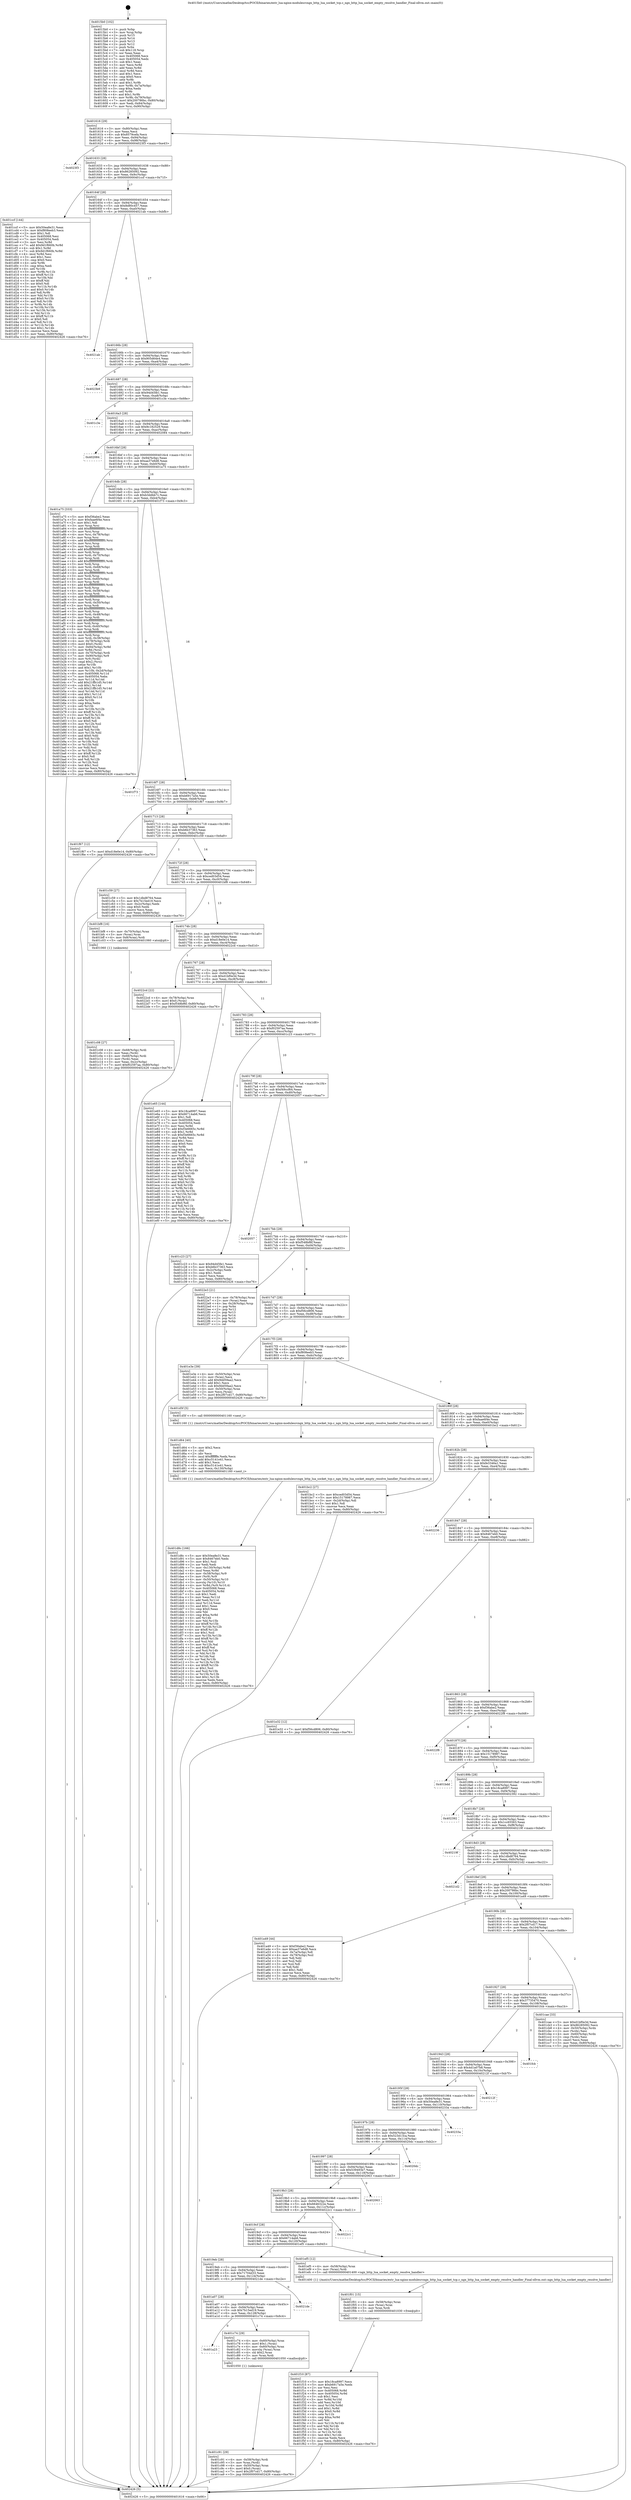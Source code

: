digraph "0x4015b0" {
  label = "0x4015b0 (/mnt/c/Users/mathe/Desktop/tcc/POCII/binaries/extr_lua-nginx-modulesrcngx_http_lua_socket_tcp.c_ngx_http_lua_socket_empty_resolve_handler_Final-ollvm.out::main(0))"
  labelloc = "t"
  node[shape=record]

  Entry [label="",width=0.3,height=0.3,shape=circle,fillcolor=black,style=filled]
  "0x401616" [label="{
     0x401616 [29]\l
     | [instrs]\l
     &nbsp;&nbsp;0x401616 \<+3\>: mov -0x80(%rbp),%eax\l
     &nbsp;&nbsp;0x401619 \<+2\>: mov %eax,%ecx\l
     &nbsp;&nbsp;0x40161b \<+6\>: sub $0x8579cefa,%ecx\l
     &nbsp;&nbsp;0x401621 \<+6\>: mov %eax,-0x94(%rbp)\l
     &nbsp;&nbsp;0x401627 \<+6\>: mov %ecx,-0x98(%rbp)\l
     &nbsp;&nbsp;0x40162d \<+6\>: je 00000000004023f3 \<main+0xe43\>\l
  }"]
  "0x4023f3" [label="{
     0x4023f3\l
  }", style=dashed]
  "0x401633" [label="{
     0x401633 [28]\l
     | [instrs]\l
     &nbsp;&nbsp;0x401633 \<+5\>: jmp 0000000000401638 \<main+0x88\>\l
     &nbsp;&nbsp;0x401638 \<+6\>: mov -0x94(%rbp),%eax\l
     &nbsp;&nbsp;0x40163e \<+5\>: sub $0x86285092,%eax\l
     &nbsp;&nbsp;0x401643 \<+6\>: mov %eax,-0x9c(%rbp)\l
     &nbsp;&nbsp;0x401649 \<+6\>: je 0000000000401ccf \<main+0x71f\>\l
  }"]
  Exit [label="",width=0.3,height=0.3,shape=circle,fillcolor=black,style=filled,peripheries=2]
  "0x401ccf" [label="{
     0x401ccf [144]\l
     | [instrs]\l
     &nbsp;&nbsp;0x401ccf \<+5\>: mov $0x50ea8e31,%eax\l
     &nbsp;&nbsp;0x401cd4 \<+5\>: mov $0xf808eeb3,%ecx\l
     &nbsp;&nbsp;0x401cd9 \<+2\>: mov $0x1,%dl\l
     &nbsp;&nbsp;0x401cdb \<+7\>: mov 0x405068,%esi\l
     &nbsp;&nbsp;0x401ce2 \<+7\>: mov 0x405054,%edi\l
     &nbsp;&nbsp;0x401ce9 \<+3\>: mov %esi,%r8d\l
     &nbsp;&nbsp;0x401cec \<+7\>: add $0x9d1f660b,%r8d\l
     &nbsp;&nbsp;0x401cf3 \<+4\>: sub $0x1,%r8d\l
     &nbsp;&nbsp;0x401cf7 \<+7\>: sub $0x9d1f660b,%r8d\l
     &nbsp;&nbsp;0x401cfe \<+4\>: imul %r8d,%esi\l
     &nbsp;&nbsp;0x401d02 \<+3\>: and $0x1,%esi\l
     &nbsp;&nbsp;0x401d05 \<+3\>: cmp $0x0,%esi\l
     &nbsp;&nbsp;0x401d08 \<+4\>: sete %r9b\l
     &nbsp;&nbsp;0x401d0c \<+3\>: cmp $0xa,%edi\l
     &nbsp;&nbsp;0x401d0f \<+4\>: setl %r10b\l
     &nbsp;&nbsp;0x401d13 \<+3\>: mov %r9b,%r11b\l
     &nbsp;&nbsp;0x401d16 \<+4\>: xor $0xff,%r11b\l
     &nbsp;&nbsp;0x401d1a \<+3\>: mov %r10b,%bl\l
     &nbsp;&nbsp;0x401d1d \<+3\>: xor $0xff,%bl\l
     &nbsp;&nbsp;0x401d20 \<+3\>: xor $0x0,%dl\l
     &nbsp;&nbsp;0x401d23 \<+3\>: mov %r11b,%r14b\l
     &nbsp;&nbsp;0x401d26 \<+4\>: and $0x0,%r14b\l
     &nbsp;&nbsp;0x401d2a \<+3\>: and %dl,%r9b\l
     &nbsp;&nbsp;0x401d2d \<+3\>: mov %bl,%r15b\l
     &nbsp;&nbsp;0x401d30 \<+4\>: and $0x0,%r15b\l
     &nbsp;&nbsp;0x401d34 \<+3\>: and %dl,%r10b\l
     &nbsp;&nbsp;0x401d37 \<+3\>: or %r9b,%r14b\l
     &nbsp;&nbsp;0x401d3a \<+3\>: or %r10b,%r15b\l
     &nbsp;&nbsp;0x401d3d \<+3\>: xor %r15b,%r14b\l
     &nbsp;&nbsp;0x401d40 \<+3\>: or %bl,%r11b\l
     &nbsp;&nbsp;0x401d43 \<+4\>: xor $0xff,%r11b\l
     &nbsp;&nbsp;0x401d47 \<+3\>: or $0x0,%dl\l
     &nbsp;&nbsp;0x401d4a \<+3\>: and %dl,%r11b\l
     &nbsp;&nbsp;0x401d4d \<+3\>: or %r11b,%r14b\l
     &nbsp;&nbsp;0x401d50 \<+4\>: test $0x1,%r14b\l
     &nbsp;&nbsp;0x401d54 \<+3\>: cmovne %ecx,%eax\l
     &nbsp;&nbsp;0x401d57 \<+3\>: mov %eax,-0x80(%rbp)\l
     &nbsp;&nbsp;0x401d5a \<+5\>: jmp 0000000000402426 \<main+0xe76\>\l
  }"]
  "0x40164f" [label="{
     0x40164f [28]\l
     | [instrs]\l
     &nbsp;&nbsp;0x40164f \<+5\>: jmp 0000000000401654 \<main+0xa4\>\l
     &nbsp;&nbsp;0x401654 \<+6\>: mov -0x94(%rbp),%eax\l
     &nbsp;&nbsp;0x40165a \<+5\>: sub $0x8d80c457,%eax\l
     &nbsp;&nbsp;0x40165f \<+6\>: mov %eax,-0xa0(%rbp)\l
     &nbsp;&nbsp;0x401665 \<+6\>: je 00000000004021ab \<main+0xbfb\>\l
  }"]
  "0x401f10" [label="{
     0x401f10 [87]\l
     | [instrs]\l
     &nbsp;&nbsp;0x401f10 \<+5\>: mov $0x18ca8997,%ecx\l
     &nbsp;&nbsp;0x401f15 \<+5\>: mov $0xb6917a5e,%edx\l
     &nbsp;&nbsp;0x401f1a \<+2\>: xor %esi,%esi\l
     &nbsp;&nbsp;0x401f1c \<+8\>: mov 0x405068,%r8d\l
     &nbsp;&nbsp;0x401f24 \<+8\>: mov 0x405054,%r9d\l
     &nbsp;&nbsp;0x401f2c \<+3\>: sub $0x1,%esi\l
     &nbsp;&nbsp;0x401f2f \<+3\>: mov %r8d,%r10d\l
     &nbsp;&nbsp;0x401f32 \<+3\>: add %esi,%r10d\l
     &nbsp;&nbsp;0x401f35 \<+4\>: imul %r10d,%r8d\l
     &nbsp;&nbsp;0x401f39 \<+4\>: and $0x1,%r8d\l
     &nbsp;&nbsp;0x401f3d \<+4\>: cmp $0x0,%r8d\l
     &nbsp;&nbsp;0x401f41 \<+4\>: sete %r11b\l
     &nbsp;&nbsp;0x401f45 \<+4\>: cmp $0xa,%r9d\l
     &nbsp;&nbsp;0x401f49 \<+3\>: setl %bl\l
     &nbsp;&nbsp;0x401f4c \<+3\>: mov %r11b,%r14b\l
     &nbsp;&nbsp;0x401f4f \<+3\>: and %bl,%r14b\l
     &nbsp;&nbsp;0x401f52 \<+3\>: xor %bl,%r11b\l
     &nbsp;&nbsp;0x401f55 \<+3\>: or %r11b,%r14b\l
     &nbsp;&nbsp;0x401f58 \<+4\>: test $0x1,%r14b\l
     &nbsp;&nbsp;0x401f5c \<+3\>: cmovne %edx,%ecx\l
     &nbsp;&nbsp;0x401f5f \<+3\>: mov %ecx,-0x80(%rbp)\l
     &nbsp;&nbsp;0x401f62 \<+5\>: jmp 0000000000402426 \<main+0xe76\>\l
  }"]
  "0x4021ab" [label="{
     0x4021ab\l
  }", style=dashed]
  "0x40166b" [label="{
     0x40166b [28]\l
     | [instrs]\l
     &nbsp;&nbsp;0x40166b \<+5\>: jmp 0000000000401670 \<main+0xc0\>\l
     &nbsp;&nbsp;0x401670 \<+6\>: mov -0x94(%rbp),%eax\l
     &nbsp;&nbsp;0x401676 \<+5\>: sub $0x905d64e4,%eax\l
     &nbsp;&nbsp;0x40167b \<+6\>: mov %eax,-0xa4(%rbp)\l
     &nbsp;&nbsp;0x401681 \<+6\>: je 00000000004023b9 \<main+0xe09\>\l
  }"]
  "0x401f01" [label="{
     0x401f01 [15]\l
     | [instrs]\l
     &nbsp;&nbsp;0x401f01 \<+4\>: mov -0x58(%rbp),%rax\l
     &nbsp;&nbsp;0x401f05 \<+3\>: mov (%rax),%rax\l
     &nbsp;&nbsp;0x401f08 \<+3\>: mov %rax,%rdi\l
     &nbsp;&nbsp;0x401f0b \<+5\>: call 0000000000401030 \<free@plt\>\l
     | [calls]\l
     &nbsp;&nbsp;0x401030 \{1\} (unknown)\l
  }"]
  "0x4023b9" [label="{
     0x4023b9\l
  }", style=dashed]
  "0x401687" [label="{
     0x401687 [28]\l
     | [instrs]\l
     &nbsp;&nbsp;0x401687 \<+5\>: jmp 000000000040168c \<main+0xdc\>\l
     &nbsp;&nbsp;0x40168c \<+6\>: mov -0x94(%rbp),%eax\l
     &nbsp;&nbsp;0x401692 \<+5\>: sub $0x94d45fe1,%eax\l
     &nbsp;&nbsp;0x401697 \<+6\>: mov %eax,-0xa8(%rbp)\l
     &nbsp;&nbsp;0x40169d \<+6\>: je 0000000000401c3e \<main+0x68e\>\l
  }"]
  "0x401d8c" [label="{
     0x401d8c [166]\l
     | [instrs]\l
     &nbsp;&nbsp;0x401d8c \<+5\>: mov $0x50ea8e31,%ecx\l
     &nbsp;&nbsp;0x401d91 \<+5\>: mov $0x8467eb0,%edx\l
     &nbsp;&nbsp;0x401d96 \<+3\>: mov $0x1,%sil\l
     &nbsp;&nbsp;0x401d99 \<+2\>: xor %edi,%edi\l
     &nbsp;&nbsp;0x401d9b \<+7\>: mov -0x130(%rbp),%r8d\l
     &nbsp;&nbsp;0x401da2 \<+4\>: imul %eax,%r8d\l
     &nbsp;&nbsp;0x401da6 \<+4\>: mov -0x58(%rbp),%r9\l
     &nbsp;&nbsp;0x401daa \<+3\>: mov (%r9),%r9\l
     &nbsp;&nbsp;0x401dad \<+4\>: mov -0x50(%rbp),%r10\l
     &nbsp;&nbsp;0x401db1 \<+3\>: movslq (%r10),%r10\l
     &nbsp;&nbsp;0x401db4 \<+4\>: mov %r8d,(%r9,%r10,4)\l
     &nbsp;&nbsp;0x401db8 \<+7\>: mov 0x405068,%eax\l
     &nbsp;&nbsp;0x401dbf \<+8\>: mov 0x405054,%r8d\l
     &nbsp;&nbsp;0x401dc7 \<+3\>: sub $0x1,%edi\l
     &nbsp;&nbsp;0x401dca \<+3\>: mov %eax,%r11d\l
     &nbsp;&nbsp;0x401dcd \<+3\>: add %edi,%r11d\l
     &nbsp;&nbsp;0x401dd0 \<+4\>: imul %r11d,%eax\l
     &nbsp;&nbsp;0x401dd4 \<+3\>: and $0x1,%eax\l
     &nbsp;&nbsp;0x401dd7 \<+3\>: cmp $0x0,%eax\l
     &nbsp;&nbsp;0x401dda \<+3\>: sete %bl\l
     &nbsp;&nbsp;0x401ddd \<+4\>: cmp $0xa,%r8d\l
     &nbsp;&nbsp;0x401de1 \<+4\>: setl %r14b\l
     &nbsp;&nbsp;0x401de5 \<+3\>: mov %bl,%r15b\l
     &nbsp;&nbsp;0x401de8 \<+4\>: xor $0xff,%r15b\l
     &nbsp;&nbsp;0x401dec \<+3\>: mov %r14b,%r12b\l
     &nbsp;&nbsp;0x401def \<+4\>: xor $0xff,%r12b\l
     &nbsp;&nbsp;0x401df3 \<+4\>: xor $0x1,%sil\l
     &nbsp;&nbsp;0x401df7 \<+3\>: mov %r15b,%r13b\l
     &nbsp;&nbsp;0x401dfa \<+4\>: and $0xff,%r13b\l
     &nbsp;&nbsp;0x401dfe \<+3\>: and %sil,%bl\l
     &nbsp;&nbsp;0x401e01 \<+3\>: mov %r12b,%al\l
     &nbsp;&nbsp;0x401e04 \<+2\>: and $0xff,%al\l
     &nbsp;&nbsp;0x401e06 \<+3\>: and %sil,%r14b\l
     &nbsp;&nbsp;0x401e09 \<+3\>: or %bl,%r13b\l
     &nbsp;&nbsp;0x401e0c \<+3\>: or %r14b,%al\l
     &nbsp;&nbsp;0x401e0f \<+3\>: xor %al,%r13b\l
     &nbsp;&nbsp;0x401e12 \<+3\>: or %r12b,%r15b\l
     &nbsp;&nbsp;0x401e15 \<+4\>: xor $0xff,%r15b\l
     &nbsp;&nbsp;0x401e19 \<+4\>: or $0x1,%sil\l
     &nbsp;&nbsp;0x401e1d \<+3\>: and %sil,%r15b\l
     &nbsp;&nbsp;0x401e20 \<+3\>: or %r15b,%r13b\l
     &nbsp;&nbsp;0x401e23 \<+4\>: test $0x1,%r13b\l
     &nbsp;&nbsp;0x401e27 \<+3\>: cmovne %edx,%ecx\l
     &nbsp;&nbsp;0x401e2a \<+3\>: mov %ecx,-0x80(%rbp)\l
     &nbsp;&nbsp;0x401e2d \<+5\>: jmp 0000000000402426 \<main+0xe76\>\l
  }"]
  "0x401c3e" [label="{
     0x401c3e\l
  }", style=dashed]
  "0x4016a3" [label="{
     0x4016a3 [28]\l
     | [instrs]\l
     &nbsp;&nbsp;0x4016a3 \<+5\>: jmp 00000000004016a8 \<main+0xf8\>\l
     &nbsp;&nbsp;0x4016a8 \<+6\>: mov -0x94(%rbp),%eax\l
     &nbsp;&nbsp;0x4016ae \<+5\>: sub $0x9c182529,%eax\l
     &nbsp;&nbsp;0x4016b3 \<+6\>: mov %eax,-0xac(%rbp)\l
     &nbsp;&nbsp;0x4016b9 \<+6\>: je 0000000000402084 \<main+0xad4\>\l
  }"]
  "0x401d64" [label="{
     0x401d64 [40]\l
     | [instrs]\l
     &nbsp;&nbsp;0x401d64 \<+5\>: mov $0x2,%ecx\l
     &nbsp;&nbsp;0x401d69 \<+1\>: cltd\l
     &nbsp;&nbsp;0x401d6a \<+2\>: idiv %ecx\l
     &nbsp;&nbsp;0x401d6c \<+6\>: imul $0xfffffffe,%edx,%ecx\l
     &nbsp;&nbsp;0x401d72 \<+6\>: add $0xc5141e41,%ecx\l
     &nbsp;&nbsp;0x401d78 \<+3\>: add $0x1,%ecx\l
     &nbsp;&nbsp;0x401d7b \<+6\>: sub $0xc5141e41,%ecx\l
     &nbsp;&nbsp;0x401d81 \<+6\>: mov %ecx,-0x130(%rbp)\l
     &nbsp;&nbsp;0x401d87 \<+5\>: call 0000000000401160 \<next_i\>\l
     | [calls]\l
     &nbsp;&nbsp;0x401160 \{1\} (/mnt/c/Users/mathe/Desktop/tcc/POCII/binaries/extr_lua-nginx-modulesrcngx_http_lua_socket_tcp.c_ngx_http_lua_socket_empty_resolve_handler_Final-ollvm.out::next_i)\l
  }"]
  "0x402084" [label="{
     0x402084\l
  }", style=dashed]
  "0x4016bf" [label="{
     0x4016bf [28]\l
     | [instrs]\l
     &nbsp;&nbsp;0x4016bf \<+5\>: jmp 00000000004016c4 \<main+0x114\>\l
     &nbsp;&nbsp;0x4016c4 \<+6\>: mov -0x94(%rbp),%eax\l
     &nbsp;&nbsp;0x4016ca \<+5\>: sub $0xaa37e6d8,%eax\l
     &nbsp;&nbsp;0x4016cf \<+6\>: mov %eax,-0xb0(%rbp)\l
     &nbsp;&nbsp;0x4016d5 \<+6\>: je 0000000000401a75 \<main+0x4c5\>\l
  }"]
  "0x401c91" [label="{
     0x401c91 [29]\l
     | [instrs]\l
     &nbsp;&nbsp;0x401c91 \<+4\>: mov -0x58(%rbp),%rdi\l
     &nbsp;&nbsp;0x401c95 \<+3\>: mov %rax,(%rdi)\l
     &nbsp;&nbsp;0x401c98 \<+4\>: mov -0x50(%rbp),%rax\l
     &nbsp;&nbsp;0x401c9c \<+6\>: movl $0x0,(%rax)\l
     &nbsp;&nbsp;0x401ca2 \<+7\>: movl $0x2f07cd17,-0x80(%rbp)\l
     &nbsp;&nbsp;0x401ca9 \<+5\>: jmp 0000000000402426 \<main+0xe76\>\l
  }"]
  "0x401a75" [label="{
     0x401a75 [333]\l
     | [instrs]\l
     &nbsp;&nbsp;0x401a75 \<+5\>: mov $0xf36abe2,%eax\l
     &nbsp;&nbsp;0x401a7a \<+5\>: mov $0xfaae6f4e,%ecx\l
     &nbsp;&nbsp;0x401a7f \<+2\>: mov $0x1,%dl\l
     &nbsp;&nbsp;0x401a81 \<+3\>: mov %rsp,%rsi\l
     &nbsp;&nbsp;0x401a84 \<+4\>: add $0xfffffffffffffff0,%rsi\l
     &nbsp;&nbsp;0x401a88 \<+3\>: mov %rsi,%rsp\l
     &nbsp;&nbsp;0x401a8b \<+4\>: mov %rsi,-0x78(%rbp)\l
     &nbsp;&nbsp;0x401a8f \<+3\>: mov %rsp,%rsi\l
     &nbsp;&nbsp;0x401a92 \<+4\>: add $0xfffffffffffffff0,%rsi\l
     &nbsp;&nbsp;0x401a96 \<+3\>: mov %rsi,%rsp\l
     &nbsp;&nbsp;0x401a99 \<+3\>: mov %rsp,%rdi\l
     &nbsp;&nbsp;0x401a9c \<+4\>: add $0xfffffffffffffff0,%rdi\l
     &nbsp;&nbsp;0x401aa0 \<+3\>: mov %rdi,%rsp\l
     &nbsp;&nbsp;0x401aa3 \<+4\>: mov %rdi,-0x70(%rbp)\l
     &nbsp;&nbsp;0x401aa7 \<+3\>: mov %rsp,%rdi\l
     &nbsp;&nbsp;0x401aaa \<+4\>: add $0xfffffffffffffff0,%rdi\l
     &nbsp;&nbsp;0x401aae \<+3\>: mov %rdi,%rsp\l
     &nbsp;&nbsp;0x401ab1 \<+4\>: mov %rdi,-0x68(%rbp)\l
     &nbsp;&nbsp;0x401ab5 \<+3\>: mov %rsp,%rdi\l
     &nbsp;&nbsp;0x401ab8 \<+4\>: add $0xfffffffffffffff0,%rdi\l
     &nbsp;&nbsp;0x401abc \<+3\>: mov %rdi,%rsp\l
     &nbsp;&nbsp;0x401abf \<+4\>: mov %rdi,-0x60(%rbp)\l
     &nbsp;&nbsp;0x401ac3 \<+3\>: mov %rsp,%rdi\l
     &nbsp;&nbsp;0x401ac6 \<+4\>: add $0xfffffffffffffff0,%rdi\l
     &nbsp;&nbsp;0x401aca \<+3\>: mov %rdi,%rsp\l
     &nbsp;&nbsp;0x401acd \<+4\>: mov %rdi,-0x58(%rbp)\l
     &nbsp;&nbsp;0x401ad1 \<+3\>: mov %rsp,%rdi\l
     &nbsp;&nbsp;0x401ad4 \<+4\>: add $0xfffffffffffffff0,%rdi\l
     &nbsp;&nbsp;0x401ad8 \<+3\>: mov %rdi,%rsp\l
     &nbsp;&nbsp;0x401adb \<+4\>: mov %rdi,-0x50(%rbp)\l
     &nbsp;&nbsp;0x401adf \<+3\>: mov %rsp,%rdi\l
     &nbsp;&nbsp;0x401ae2 \<+4\>: add $0xfffffffffffffff0,%rdi\l
     &nbsp;&nbsp;0x401ae6 \<+3\>: mov %rdi,%rsp\l
     &nbsp;&nbsp;0x401ae9 \<+4\>: mov %rdi,-0x48(%rbp)\l
     &nbsp;&nbsp;0x401aed \<+3\>: mov %rsp,%rdi\l
     &nbsp;&nbsp;0x401af0 \<+4\>: add $0xfffffffffffffff0,%rdi\l
     &nbsp;&nbsp;0x401af4 \<+3\>: mov %rdi,%rsp\l
     &nbsp;&nbsp;0x401af7 \<+4\>: mov %rdi,-0x40(%rbp)\l
     &nbsp;&nbsp;0x401afb \<+3\>: mov %rsp,%rdi\l
     &nbsp;&nbsp;0x401afe \<+4\>: add $0xfffffffffffffff0,%rdi\l
     &nbsp;&nbsp;0x401b02 \<+3\>: mov %rdi,%rsp\l
     &nbsp;&nbsp;0x401b05 \<+4\>: mov %rdi,-0x38(%rbp)\l
     &nbsp;&nbsp;0x401b09 \<+4\>: mov -0x78(%rbp),%rdi\l
     &nbsp;&nbsp;0x401b0d \<+6\>: movl $0x0,(%rdi)\l
     &nbsp;&nbsp;0x401b13 \<+7\>: mov -0x84(%rbp),%r8d\l
     &nbsp;&nbsp;0x401b1a \<+3\>: mov %r8d,(%rsi)\l
     &nbsp;&nbsp;0x401b1d \<+4\>: mov -0x70(%rbp),%rdi\l
     &nbsp;&nbsp;0x401b21 \<+7\>: mov -0x90(%rbp),%r9\l
     &nbsp;&nbsp;0x401b28 \<+3\>: mov %r9,(%rdi)\l
     &nbsp;&nbsp;0x401b2b \<+3\>: cmpl $0x2,(%rsi)\l
     &nbsp;&nbsp;0x401b2e \<+4\>: setne %r10b\l
     &nbsp;&nbsp;0x401b32 \<+4\>: and $0x1,%r10b\l
     &nbsp;&nbsp;0x401b36 \<+4\>: mov %r10b,-0x2d(%rbp)\l
     &nbsp;&nbsp;0x401b3a \<+8\>: mov 0x405068,%r11d\l
     &nbsp;&nbsp;0x401b42 \<+7\>: mov 0x405054,%ebx\l
     &nbsp;&nbsp;0x401b49 \<+3\>: mov %r11d,%r14d\l
     &nbsp;&nbsp;0x401b4c \<+7\>: add $0x21ffb1d5,%r14d\l
     &nbsp;&nbsp;0x401b53 \<+4\>: sub $0x1,%r14d\l
     &nbsp;&nbsp;0x401b57 \<+7\>: sub $0x21ffb1d5,%r14d\l
     &nbsp;&nbsp;0x401b5e \<+4\>: imul %r14d,%r11d\l
     &nbsp;&nbsp;0x401b62 \<+4\>: and $0x1,%r11d\l
     &nbsp;&nbsp;0x401b66 \<+4\>: cmp $0x0,%r11d\l
     &nbsp;&nbsp;0x401b6a \<+4\>: sete %r10b\l
     &nbsp;&nbsp;0x401b6e \<+3\>: cmp $0xa,%ebx\l
     &nbsp;&nbsp;0x401b71 \<+4\>: setl %r15b\l
     &nbsp;&nbsp;0x401b75 \<+3\>: mov %r10b,%r12b\l
     &nbsp;&nbsp;0x401b78 \<+4\>: xor $0xff,%r12b\l
     &nbsp;&nbsp;0x401b7c \<+3\>: mov %r15b,%r13b\l
     &nbsp;&nbsp;0x401b7f \<+4\>: xor $0xff,%r13b\l
     &nbsp;&nbsp;0x401b83 \<+3\>: xor $0x0,%dl\l
     &nbsp;&nbsp;0x401b86 \<+3\>: mov %r12b,%sil\l
     &nbsp;&nbsp;0x401b89 \<+4\>: and $0x0,%sil\l
     &nbsp;&nbsp;0x401b8d \<+3\>: and %dl,%r10b\l
     &nbsp;&nbsp;0x401b90 \<+3\>: mov %r13b,%dil\l
     &nbsp;&nbsp;0x401b93 \<+4\>: and $0x0,%dil\l
     &nbsp;&nbsp;0x401b97 \<+3\>: and %dl,%r15b\l
     &nbsp;&nbsp;0x401b9a \<+3\>: or %r10b,%sil\l
     &nbsp;&nbsp;0x401b9d \<+3\>: or %r15b,%dil\l
     &nbsp;&nbsp;0x401ba0 \<+3\>: xor %dil,%sil\l
     &nbsp;&nbsp;0x401ba3 \<+3\>: or %r13b,%r12b\l
     &nbsp;&nbsp;0x401ba6 \<+4\>: xor $0xff,%r12b\l
     &nbsp;&nbsp;0x401baa \<+3\>: or $0x0,%dl\l
     &nbsp;&nbsp;0x401bad \<+3\>: and %dl,%r12b\l
     &nbsp;&nbsp;0x401bb0 \<+3\>: or %r12b,%sil\l
     &nbsp;&nbsp;0x401bb3 \<+4\>: test $0x1,%sil\l
     &nbsp;&nbsp;0x401bb7 \<+3\>: cmovne %ecx,%eax\l
     &nbsp;&nbsp;0x401bba \<+3\>: mov %eax,-0x80(%rbp)\l
     &nbsp;&nbsp;0x401bbd \<+5\>: jmp 0000000000402426 \<main+0xe76\>\l
  }"]
  "0x4016db" [label="{
     0x4016db [28]\l
     | [instrs]\l
     &nbsp;&nbsp;0x4016db \<+5\>: jmp 00000000004016e0 \<main+0x130\>\l
     &nbsp;&nbsp;0x4016e0 \<+6\>: mov -0x94(%rbp),%eax\l
     &nbsp;&nbsp;0x4016e6 \<+5\>: sub $0xb3ddbb7c,%eax\l
     &nbsp;&nbsp;0x4016eb \<+6\>: mov %eax,-0xb4(%rbp)\l
     &nbsp;&nbsp;0x4016f1 \<+6\>: je 0000000000401f73 \<main+0x9c3\>\l
  }"]
  "0x401a23" [label="{
     0x401a23\l
  }", style=dashed]
  "0x401f73" [label="{
     0x401f73\l
  }", style=dashed]
  "0x4016f7" [label="{
     0x4016f7 [28]\l
     | [instrs]\l
     &nbsp;&nbsp;0x4016f7 \<+5\>: jmp 00000000004016fc \<main+0x14c\>\l
     &nbsp;&nbsp;0x4016fc \<+6\>: mov -0x94(%rbp),%eax\l
     &nbsp;&nbsp;0x401702 \<+5\>: sub $0xb6917a5e,%eax\l
     &nbsp;&nbsp;0x401707 \<+6\>: mov %eax,-0xb8(%rbp)\l
     &nbsp;&nbsp;0x40170d \<+6\>: je 0000000000401f67 \<main+0x9b7\>\l
  }"]
  "0x401c74" [label="{
     0x401c74 [29]\l
     | [instrs]\l
     &nbsp;&nbsp;0x401c74 \<+4\>: mov -0x60(%rbp),%rax\l
     &nbsp;&nbsp;0x401c78 \<+6\>: movl $0x1,(%rax)\l
     &nbsp;&nbsp;0x401c7e \<+4\>: mov -0x60(%rbp),%rax\l
     &nbsp;&nbsp;0x401c82 \<+3\>: movslq (%rax),%rax\l
     &nbsp;&nbsp;0x401c85 \<+4\>: shl $0x2,%rax\l
     &nbsp;&nbsp;0x401c89 \<+3\>: mov %rax,%rdi\l
     &nbsp;&nbsp;0x401c8c \<+5\>: call 0000000000401050 \<malloc@plt\>\l
     | [calls]\l
     &nbsp;&nbsp;0x401050 \{1\} (unknown)\l
  }"]
  "0x401f67" [label="{
     0x401f67 [12]\l
     | [instrs]\l
     &nbsp;&nbsp;0x401f67 \<+7\>: movl $0xd18e0e14,-0x80(%rbp)\l
     &nbsp;&nbsp;0x401f6e \<+5\>: jmp 0000000000402426 \<main+0xe76\>\l
  }"]
  "0x401713" [label="{
     0x401713 [28]\l
     | [instrs]\l
     &nbsp;&nbsp;0x401713 \<+5\>: jmp 0000000000401718 \<main+0x168\>\l
     &nbsp;&nbsp;0x401718 \<+6\>: mov -0x94(%rbp),%eax\l
     &nbsp;&nbsp;0x40171e \<+5\>: sub $0xb6b37363,%eax\l
     &nbsp;&nbsp;0x401723 \<+6\>: mov %eax,-0xbc(%rbp)\l
     &nbsp;&nbsp;0x401729 \<+6\>: je 0000000000401c59 \<main+0x6a9\>\l
  }"]
  "0x401a07" [label="{
     0x401a07 [28]\l
     | [instrs]\l
     &nbsp;&nbsp;0x401a07 \<+5\>: jmp 0000000000401a0c \<main+0x45c\>\l
     &nbsp;&nbsp;0x401a0c \<+6\>: mov -0x94(%rbp),%eax\l
     &nbsp;&nbsp;0x401a12 \<+5\>: sub $0x7b15ed19,%eax\l
     &nbsp;&nbsp;0x401a17 \<+6\>: mov %eax,-0x128(%rbp)\l
     &nbsp;&nbsp;0x401a1d \<+6\>: je 0000000000401c74 \<main+0x6c4\>\l
  }"]
  "0x401c59" [label="{
     0x401c59 [27]\l
     | [instrs]\l
     &nbsp;&nbsp;0x401c59 \<+5\>: mov $0x1dbd8764,%eax\l
     &nbsp;&nbsp;0x401c5e \<+5\>: mov $0x7b15ed19,%ecx\l
     &nbsp;&nbsp;0x401c63 \<+3\>: mov -0x2c(%rbp),%edx\l
     &nbsp;&nbsp;0x401c66 \<+3\>: cmp $0x0,%edx\l
     &nbsp;&nbsp;0x401c69 \<+3\>: cmove %ecx,%eax\l
     &nbsp;&nbsp;0x401c6c \<+3\>: mov %eax,-0x80(%rbp)\l
     &nbsp;&nbsp;0x401c6f \<+5\>: jmp 0000000000402426 \<main+0xe76\>\l
  }"]
  "0x40172f" [label="{
     0x40172f [28]\l
     | [instrs]\l
     &nbsp;&nbsp;0x40172f \<+5\>: jmp 0000000000401734 \<main+0x184\>\l
     &nbsp;&nbsp;0x401734 \<+6\>: mov -0x94(%rbp),%eax\l
     &nbsp;&nbsp;0x40173a \<+5\>: sub $0xced03d54,%eax\l
     &nbsp;&nbsp;0x40173f \<+6\>: mov %eax,-0xc0(%rbp)\l
     &nbsp;&nbsp;0x401745 \<+6\>: je 0000000000401bf8 \<main+0x648\>\l
  }"]
  "0x4021de" [label="{
     0x4021de\l
  }", style=dashed]
  "0x401bf8" [label="{
     0x401bf8 [16]\l
     | [instrs]\l
     &nbsp;&nbsp;0x401bf8 \<+4\>: mov -0x70(%rbp),%rax\l
     &nbsp;&nbsp;0x401bfc \<+3\>: mov (%rax),%rax\l
     &nbsp;&nbsp;0x401bff \<+4\>: mov 0x8(%rax),%rdi\l
     &nbsp;&nbsp;0x401c03 \<+5\>: call 0000000000401060 \<atoi@plt\>\l
     | [calls]\l
     &nbsp;&nbsp;0x401060 \{1\} (unknown)\l
  }"]
  "0x40174b" [label="{
     0x40174b [28]\l
     | [instrs]\l
     &nbsp;&nbsp;0x40174b \<+5\>: jmp 0000000000401750 \<main+0x1a0\>\l
     &nbsp;&nbsp;0x401750 \<+6\>: mov -0x94(%rbp),%eax\l
     &nbsp;&nbsp;0x401756 \<+5\>: sub $0xd18e0e14,%eax\l
     &nbsp;&nbsp;0x40175b \<+6\>: mov %eax,-0xc4(%rbp)\l
     &nbsp;&nbsp;0x401761 \<+6\>: je 00000000004022cd \<main+0xd1d\>\l
  }"]
  "0x4019eb" [label="{
     0x4019eb [28]\l
     | [instrs]\l
     &nbsp;&nbsp;0x4019eb \<+5\>: jmp 00000000004019f0 \<main+0x440\>\l
     &nbsp;&nbsp;0x4019f0 \<+6\>: mov -0x94(%rbp),%eax\l
     &nbsp;&nbsp;0x4019f6 \<+5\>: sub $0x71704d33,%eax\l
     &nbsp;&nbsp;0x4019fb \<+6\>: mov %eax,-0x124(%rbp)\l
     &nbsp;&nbsp;0x401a01 \<+6\>: je 00000000004021de \<main+0xc2e\>\l
  }"]
  "0x4022cd" [label="{
     0x4022cd [22]\l
     | [instrs]\l
     &nbsp;&nbsp;0x4022cd \<+4\>: mov -0x78(%rbp),%rax\l
     &nbsp;&nbsp;0x4022d1 \<+6\>: movl $0x0,(%rax)\l
     &nbsp;&nbsp;0x4022d7 \<+7\>: movl $0xf548bf6f,-0x80(%rbp)\l
     &nbsp;&nbsp;0x4022de \<+5\>: jmp 0000000000402426 \<main+0xe76\>\l
  }"]
  "0x401767" [label="{
     0x401767 [28]\l
     | [instrs]\l
     &nbsp;&nbsp;0x401767 \<+5\>: jmp 000000000040176c \<main+0x1bc\>\l
     &nbsp;&nbsp;0x40176c \<+6\>: mov -0x94(%rbp),%eax\l
     &nbsp;&nbsp;0x401772 \<+5\>: sub $0xd1bf0e3d,%eax\l
     &nbsp;&nbsp;0x401777 \<+6\>: mov %eax,-0xc8(%rbp)\l
     &nbsp;&nbsp;0x40177d \<+6\>: je 0000000000401e65 \<main+0x8b5\>\l
  }"]
  "0x401ef5" [label="{
     0x401ef5 [12]\l
     | [instrs]\l
     &nbsp;&nbsp;0x401ef5 \<+4\>: mov -0x58(%rbp),%rax\l
     &nbsp;&nbsp;0x401ef9 \<+3\>: mov (%rax),%rdi\l
     &nbsp;&nbsp;0x401efc \<+5\>: call 0000000000401400 \<ngx_http_lua_socket_empty_resolve_handler\>\l
     | [calls]\l
     &nbsp;&nbsp;0x401400 \{1\} (/mnt/c/Users/mathe/Desktop/tcc/POCII/binaries/extr_lua-nginx-modulesrcngx_http_lua_socket_tcp.c_ngx_http_lua_socket_empty_resolve_handler_Final-ollvm.out::ngx_http_lua_socket_empty_resolve_handler)\l
  }"]
  "0x401e65" [label="{
     0x401e65 [144]\l
     | [instrs]\l
     &nbsp;&nbsp;0x401e65 \<+5\>: mov $0x18ca8997,%eax\l
     &nbsp;&nbsp;0x401e6a \<+5\>: mov $0x66714ab6,%ecx\l
     &nbsp;&nbsp;0x401e6f \<+2\>: mov $0x1,%dl\l
     &nbsp;&nbsp;0x401e71 \<+7\>: mov 0x405068,%esi\l
     &nbsp;&nbsp;0x401e78 \<+7\>: mov 0x405054,%edi\l
     &nbsp;&nbsp;0x401e7f \<+3\>: mov %esi,%r8d\l
     &nbsp;&nbsp;0x401e82 \<+7\>: add $0xf3e6665c,%r8d\l
     &nbsp;&nbsp;0x401e89 \<+4\>: sub $0x1,%r8d\l
     &nbsp;&nbsp;0x401e8d \<+7\>: sub $0xf3e6665c,%r8d\l
     &nbsp;&nbsp;0x401e94 \<+4\>: imul %r8d,%esi\l
     &nbsp;&nbsp;0x401e98 \<+3\>: and $0x1,%esi\l
     &nbsp;&nbsp;0x401e9b \<+3\>: cmp $0x0,%esi\l
     &nbsp;&nbsp;0x401e9e \<+4\>: sete %r9b\l
     &nbsp;&nbsp;0x401ea2 \<+3\>: cmp $0xa,%edi\l
     &nbsp;&nbsp;0x401ea5 \<+4\>: setl %r10b\l
     &nbsp;&nbsp;0x401ea9 \<+3\>: mov %r9b,%r11b\l
     &nbsp;&nbsp;0x401eac \<+4\>: xor $0xff,%r11b\l
     &nbsp;&nbsp;0x401eb0 \<+3\>: mov %r10b,%bl\l
     &nbsp;&nbsp;0x401eb3 \<+3\>: xor $0xff,%bl\l
     &nbsp;&nbsp;0x401eb6 \<+3\>: xor $0x0,%dl\l
     &nbsp;&nbsp;0x401eb9 \<+3\>: mov %r11b,%r14b\l
     &nbsp;&nbsp;0x401ebc \<+4\>: and $0x0,%r14b\l
     &nbsp;&nbsp;0x401ec0 \<+3\>: and %dl,%r9b\l
     &nbsp;&nbsp;0x401ec3 \<+3\>: mov %bl,%r15b\l
     &nbsp;&nbsp;0x401ec6 \<+4\>: and $0x0,%r15b\l
     &nbsp;&nbsp;0x401eca \<+3\>: and %dl,%r10b\l
     &nbsp;&nbsp;0x401ecd \<+3\>: or %r9b,%r14b\l
     &nbsp;&nbsp;0x401ed0 \<+3\>: or %r10b,%r15b\l
     &nbsp;&nbsp;0x401ed3 \<+3\>: xor %r15b,%r14b\l
     &nbsp;&nbsp;0x401ed6 \<+3\>: or %bl,%r11b\l
     &nbsp;&nbsp;0x401ed9 \<+4\>: xor $0xff,%r11b\l
     &nbsp;&nbsp;0x401edd \<+3\>: or $0x0,%dl\l
     &nbsp;&nbsp;0x401ee0 \<+3\>: and %dl,%r11b\l
     &nbsp;&nbsp;0x401ee3 \<+3\>: or %r11b,%r14b\l
     &nbsp;&nbsp;0x401ee6 \<+4\>: test $0x1,%r14b\l
     &nbsp;&nbsp;0x401eea \<+3\>: cmovne %ecx,%eax\l
     &nbsp;&nbsp;0x401eed \<+3\>: mov %eax,-0x80(%rbp)\l
     &nbsp;&nbsp;0x401ef0 \<+5\>: jmp 0000000000402426 \<main+0xe76\>\l
  }"]
  "0x401783" [label="{
     0x401783 [28]\l
     | [instrs]\l
     &nbsp;&nbsp;0x401783 \<+5\>: jmp 0000000000401788 \<main+0x1d8\>\l
     &nbsp;&nbsp;0x401788 \<+6\>: mov -0x94(%rbp),%eax\l
     &nbsp;&nbsp;0x40178e \<+5\>: sub $0xf02597aa,%eax\l
     &nbsp;&nbsp;0x401793 \<+6\>: mov %eax,-0xcc(%rbp)\l
     &nbsp;&nbsp;0x401799 \<+6\>: je 0000000000401c23 \<main+0x673\>\l
  }"]
  "0x4019cf" [label="{
     0x4019cf [28]\l
     | [instrs]\l
     &nbsp;&nbsp;0x4019cf \<+5\>: jmp 00000000004019d4 \<main+0x424\>\l
     &nbsp;&nbsp;0x4019d4 \<+6\>: mov -0x94(%rbp),%eax\l
     &nbsp;&nbsp;0x4019da \<+5\>: sub $0x66714ab6,%eax\l
     &nbsp;&nbsp;0x4019df \<+6\>: mov %eax,-0x120(%rbp)\l
     &nbsp;&nbsp;0x4019e5 \<+6\>: je 0000000000401ef5 \<main+0x945\>\l
  }"]
  "0x401c23" [label="{
     0x401c23 [27]\l
     | [instrs]\l
     &nbsp;&nbsp;0x401c23 \<+5\>: mov $0x94d45fe1,%eax\l
     &nbsp;&nbsp;0x401c28 \<+5\>: mov $0xb6b37363,%ecx\l
     &nbsp;&nbsp;0x401c2d \<+3\>: mov -0x2c(%rbp),%edx\l
     &nbsp;&nbsp;0x401c30 \<+3\>: cmp $0x1,%edx\l
     &nbsp;&nbsp;0x401c33 \<+3\>: cmovl %ecx,%eax\l
     &nbsp;&nbsp;0x401c36 \<+3\>: mov %eax,-0x80(%rbp)\l
     &nbsp;&nbsp;0x401c39 \<+5\>: jmp 0000000000402426 \<main+0xe76\>\l
  }"]
  "0x40179f" [label="{
     0x40179f [28]\l
     | [instrs]\l
     &nbsp;&nbsp;0x40179f \<+5\>: jmp 00000000004017a4 \<main+0x1f4\>\l
     &nbsp;&nbsp;0x4017a4 \<+6\>: mov -0x94(%rbp),%eax\l
     &nbsp;&nbsp;0x4017aa \<+5\>: sub $0xf49ccf64,%eax\l
     &nbsp;&nbsp;0x4017af \<+6\>: mov %eax,-0xd0(%rbp)\l
     &nbsp;&nbsp;0x4017b5 \<+6\>: je 0000000000402057 \<main+0xaa7\>\l
  }"]
  "0x4022c1" [label="{
     0x4022c1\l
  }", style=dashed]
  "0x402057" [label="{
     0x402057\l
  }", style=dashed]
  "0x4017bb" [label="{
     0x4017bb [28]\l
     | [instrs]\l
     &nbsp;&nbsp;0x4017bb \<+5\>: jmp 00000000004017c0 \<main+0x210\>\l
     &nbsp;&nbsp;0x4017c0 \<+6\>: mov -0x94(%rbp),%eax\l
     &nbsp;&nbsp;0x4017c6 \<+5\>: sub $0xf548bf6f,%eax\l
     &nbsp;&nbsp;0x4017cb \<+6\>: mov %eax,-0xd4(%rbp)\l
     &nbsp;&nbsp;0x4017d1 \<+6\>: je 00000000004022e3 \<main+0xd33\>\l
  }"]
  "0x4019b3" [label="{
     0x4019b3 [28]\l
     | [instrs]\l
     &nbsp;&nbsp;0x4019b3 \<+5\>: jmp 00000000004019b8 \<main+0x408\>\l
     &nbsp;&nbsp;0x4019b8 \<+6\>: mov -0x94(%rbp),%eax\l
     &nbsp;&nbsp;0x4019be \<+5\>: sub $0x6646322e,%eax\l
     &nbsp;&nbsp;0x4019c3 \<+6\>: mov %eax,-0x11c(%rbp)\l
     &nbsp;&nbsp;0x4019c9 \<+6\>: je 00000000004022c1 \<main+0xd11\>\l
  }"]
  "0x4022e3" [label="{
     0x4022e3 [21]\l
     | [instrs]\l
     &nbsp;&nbsp;0x4022e3 \<+4\>: mov -0x78(%rbp),%rax\l
     &nbsp;&nbsp;0x4022e7 \<+2\>: mov (%rax),%eax\l
     &nbsp;&nbsp;0x4022e9 \<+4\>: lea -0x28(%rbp),%rsp\l
     &nbsp;&nbsp;0x4022ed \<+1\>: pop %rbx\l
     &nbsp;&nbsp;0x4022ee \<+2\>: pop %r12\l
     &nbsp;&nbsp;0x4022f0 \<+2\>: pop %r13\l
     &nbsp;&nbsp;0x4022f2 \<+2\>: pop %r14\l
     &nbsp;&nbsp;0x4022f4 \<+2\>: pop %r15\l
     &nbsp;&nbsp;0x4022f6 \<+1\>: pop %rbp\l
     &nbsp;&nbsp;0x4022f7 \<+1\>: ret\l
  }"]
  "0x4017d7" [label="{
     0x4017d7 [28]\l
     | [instrs]\l
     &nbsp;&nbsp;0x4017d7 \<+5\>: jmp 00000000004017dc \<main+0x22c\>\l
     &nbsp;&nbsp;0x4017dc \<+6\>: mov -0x94(%rbp),%eax\l
     &nbsp;&nbsp;0x4017e2 \<+5\>: sub $0xf56cd806,%eax\l
     &nbsp;&nbsp;0x4017e7 \<+6\>: mov %eax,-0xd8(%rbp)\l
     &nbsp;&nbsp;0x4017ed \<+6\>: je 0000000000401e3e \<main+0x88e\>\l
  }"]
  "0x402063" [label="{
     0x402063\l
  }", style=dashed]
  "0x401e3e" [label="{
     0x401e3e [39]\l
     | [instrs]\l
     &nbsp;&nbsp;0x401e3e \<+4\>: mov -0x50(%rbp),%rax\l
     &nbsp;&nbsp;0x401e42 \<+2\>: mov (%rax),%ecx\l
     &nbsp;&nbsp;0x401e44 \<+6\>: add $0x9dd59aa2,%ecx\l
     &nbsp;&nbsp;0x401e4a \<+3\>: add $0x1,%ecx\l
     &nbsp;&nbsp;0x401e4d \<+6\>: sub $0x9dd59aa2,%ecx\l
     &nbsp;&nbsp;0x401e53 \<+4\>: mov -0x50(%rbp),%rax\l
     &nbsp;&nbsp;0x401e57 \<+2\>: mov %ecx,(%rax)\l
     &nbsp;&nbsp;0x401e59 \<+7\>: movl $0x2f07cd17,-0x80(%rbp)\l
     &nbsp;&nbsp;0x401e60 \<+5\>: jmp 0000000000402426 \<main+0xe76\>\l
  }"]
  "0x4017f3" [label="{
     0x4017f3 [28]\l
     | [instrs]\l
     &nbsp;&nbsp;0x4017f3 \<+5\>: jmp 00000000004017f8 \<main+0x248\>\l
     &nbsp;&nbsp;0x4017f8 \<+6\>: mov -0x94(%rbp),%eax\l
     &nbsp;&nbsp;0x4017fe \<+5\>: sub $0xf808eeb3,%eax\l
     &nbsp;&nbsp;0x401803 \<+6\>: mov %eax,-0xdc(%rbp)\l
     &nbsp;&nbsp;0x401809 \<+6\>: je 0000000000401d5f \<main+0x7af\>\l
  }"]
  "0x401997" [label="{
     0x401997 [28]\l
     | [instrs]\l
     &nbsp;&nbsp;0x401997 \<+5\>: jmp 000000000040199c \<main+0x3ec\>\l
     &nbsp;&nbsp;0x40199c \<+6\>: mov -0x94(%rbp),%eax\l
     &nbsp;&nbsp;0x4019a2 \<+5\>: sub $0x539493e7,%eax\l
     &nbsp;&nbsp;0x4019a7 \<+6\>: mov %eax,-0x118(%rbp)\l
     &nbsp;&nbsp;0x4019ad \<+6\>: je 0000000000402063 \<main+0xab3\>\l
  }"]
  "0x401d5f" [label="{
     0x401d5f [5]\l
     | [instrs]\l
     &nbsp;&nbsp;0x401d5f \<+5\>: call 0000000000401160 \<next_i\>\l
     | [calls]\l
     &nbsp;&nbsp;0x401160 \{1\} (/mnt/c/Users/mathe/Desktop/tcc/POCII/binaries/extr_lua-nginx-modulesrcngx_http_lua_socket_tcp.c_ngx_http_lua_socket_empty_resolve_handler_Final-ollvm.out::next_i)\l
  }"]
  "0x40180f" [label="{
     0x40180f [28]\l
     | [instrs]\l
     &nbsp;&nbsp;0x40180f \<+5\>: jmp 0000000000401814 \<main+0x264\>\l
     &nbsp;&nbsp;0x401814 \<+6\>: mov -0x94(%rbp),%eax\l
     &nbsp;&nbsp;0x40181a \<+5\>: sub $0xfaae6f4e,%eax\l
     &nbsp;&nbsp;0x40181f \<+6\>: mov %eax,-0xe0(%rbp)\l
     &nbsp;&nbsp;0x401825 \<+6\>: je 0000000000401bc2 \<main+0x612\>\l
  }"]
  "0x4020dc" [label="{
     0x4020dc\l
  }", style=dashed]
  "0x401bc2" [label="{
     0x401bc2 [27]\l
     | [instrs]\l
     &nbsp;&nbsp;0x401bc2 \<+5\>: mov $0xced03d54,%eax\l
     &nbsp;&nbsp;0x401bc7 \<+5\>: mov $0x15178987,%ecx\l
     &nbsp;&nbsp;0x401bcc \<+3\>: mov -0x2d(%rbp),%dl\l
     &nbsp;&nbsp;0x401bcf \<+3\>: test $0x1,%dl\l
     &nbsp;&nbsp;0x401bd2 \<+3\>: cmovne %ecx,%eax\l
     &nbsp;&nbsp;0x401bd5 \<+3\>: mov %eax,-0x80(%rbp)\l
     &nbsp;&nbsp;0x401bd8 \<+5\>: jmp 0000000000402426 \<main+0xe76\>\l
  }"]
  "0x40182b" [label="{
     0x40182b [28]\l
     | [instrs]\l
     &nbsp;&nbsp;0x40182b \<+5\>: jmp 0000000000401830 \<main+0x280\>\l
     &nbsp;&nbsp;0x401830 \<+6\>: mov -0x94(%rbp),%eax\l
     &nbsp;&nbsp;0x401836 \<+5\>: sub $0xfe3346a1,%eax\l
     &nbsp;&nbsp;0x40183b \<+6\>: mov %eax,-0xe4(%rbp)\l
     &nbsp;&nbsp;0x401841 \<+6\>: je 0000000000402236 \<main+0xc86\>\l
  }"]
  "0x40197b" [label="{
     0x40197b [28]\l
     | [instrs]\l
     &nbsp;&nbsp;0x40197b \<+5\>: jmp 0000000000401980 \<main+0x3d0\>\l
     &nbsp;&nbsp;0x401980 \<+6\>: mov -0x94(%rbp),%eax\l
     &nbsp;&nbsp;0x401986 \<+5\>: sub $0x523d13ca,%eax\l
     &nbsp;&nbsp;0x40198b \<+6\>: mov %eax,-0x114(%rbp)\l
     &nbsp;&nbsp;0x401991 \<+6\>: je 00000000004020dc \<main+0xb2c\>\l
  }"]
  "0x402236" [label="{
     0x402236\l
  }", style=dashed]
  "0x401847" [label="{
     0x401847 [28]\l
     | [instrs]\l
     &nbsp;&nbsp;0x401847 \<+5\>: jmp 000000000040184c \<main+0x29c\>\l
     &nbsp;&nbsp;0x40184c \<+6\>: mov -0x94(%rbp),%eax\l
     &nbsp;&nbsp;0x401852 \<+5\>: sub $0x8467eb0,%eax\l
     &nbsp;&nbsp;0x401857 \<+6\>: mov %eax,-0xe8(%rbp)\l
     &nbsp;&nbsp;0x40185d \<+6\>: je 0000000000401e32 \<main+0x882\>\l
  }"]
  "0x40233a" [label="{
     0x40233a\l
  }", style=dashed]
  "0x401e32" [label="{
     0x401e32 [12]\l
     | [instrs]\l
     &nbsp;&nbsp;0x401e32 \<+7\>: movl $0xf56cd806,-0x80(%rbp)\l
     &nbsp;&nbsp;0x401e39 \<+5\>: jmp 0000000000402426 \<main+0xe76\>\l
  }"]
  "0x401863" [label="{
     0x401863 [28]\l
     | [instrs]\l
     &nbsp;&nbsp;0x401863 \<+5\>: jmp 0000000000401868 \<main+0x2b8\>\l
     &nbsp;&nbsp;0x401868 \<+6\>: mov -0x94(%rbp),%eax\l
     &nbsp;&nbsp;0x40186e \<+5\>: sub $0xf36abe2,%eax\l
     &nbsp;&nbsp;0x401873 \<+6\>: mov %eax,-0xec(%rbp)\l
     &nbsp;&nbsp;0x401879 \<+6\>: je 00000000004022f8 \<main+0xd48\>\l
  }"]
  "0x40195f" [label="{
     0x40195f [28]\l
     | [instrs]\l
     &nbsp;&nbsp;0x40195f \<+5\>: jmp 0000000000401964 \<main+0x3b4\>\l
     &nbsp;&nbsp;0x401964 \<+6\>: mov -0x94(%rbp),%eax\l
     &nbsp;&nbsp;0x40196a \<+5\>: sub $0x50ea8e31,%eax\l
     &nbsp;&nbsp;0x40196f \<+6\>: mov %eax,-0x110(%rbp)\l
     &nbsp;&nbsp;0x401975 \<+6\>: je 000000000040233a \<main+0xd8a\>\l
  }"]
  "0x4022f8" [label="{
     0x4022f8\l
  }", style=dashed]
  "0x40187f" [label="{
     0x40187f [28]\l
     | [instrs]\l
     &nbsp;&nbsp;0x40187f \<+5\>: jmp 0000000000401884 \<main+0x2d4\>\l
     &nbsp;&nbsp;0x401884 \<+6\>: mov -0x94(%rbp),%eax\l
     &nbsp;&nbsp;0x40188a \<+5\>: sub $0x15178987,%eax\l
     &nbsp;&nbsp;0x40188f \<+6\>: mov %eax,-0xf0(%rbp)\l
     &nbsp;&nbsp;0x401895 \<+6\>: je 0000000000401bdd \<main+0x62d\>\l
  }"]
  "0x40212f" [label="{
     0x40212f\l
  }", style=dashed]
  "0x401bdd" [label="{
     0x401bdd\l
  }", style=dashed]
  "0x40189b" [label="{
     0x40189b [28]\l
     | [instrs]\l
     &nbsp;&nbsp;0x40189b \<+5\>: jmp 00000000004018a0 \<main+0x2f0\>\l
     &nbsp;&nbsp;0x4018a0 \<+6\>: mov -0x94(%rbp),%eax\l
     &nbsp;&nbsp;0x4018a6 \<+5\>: sub $0x18ca8997,%eax\l
     &nbsp;&nbsp;0x4018ab \<+6\>: mov %eax,-0xf4(%rbp)\l
     &nbsp;&nbsp;0x4018b1 \<+6\>: je 0000000000402392 \<main+0xde2\>\l
  }"]
  "0x401943" [label="{
     0x401943 [28]\l
     | [instrs]\l
     &nbsp;&nbsp;0x401943 \<+5\>: jmp 0000000000401948 \<main+0x398\>\l
     &nbsp;&nbsp;0x401948 \<+6\>: mov -0x94(%rbp),%eax\l
     &nbsp;&nbsp;0x40194e \<+5\>: sub $0x4d1a07b8,%eax\l
     &nbsp;&nbsp;0x401953 \<+6\>: mov %eax,-0x10c(%rbp)\l
     &nbsp;&nbsp;0x401959 \<+6\>: je 000000000040212f \<main+0xb7f\>\l
  }"]
  "0x402392" [label="{
     0x402392\l
  }", style=dashed]
  "0x4018b7" [label="{
     0x4018b7 [28]\l
     | [instrs]\l
     &nbsp;&nbsp;0x4018b7 \<+5\>: jmp 00000000004018bc \<main+0x30c\>\l
     &nbsp;&nbsp;0x4018bc \<+6\>: mov -0x94(%rbp),%eax\l
     &nbsp;&nbsp;0x4018c2 \<+5\>: sub $0x1cc65563,%eax\l
     &nbsp;&nbsp;0x4018c7 \<+6\>: mov %eax,-0xf8(%rbp)\l
     &nbsp;&nbsp;0x4018cd \<+6\>: je 000000000040219f \<main+0xbef\>\l
  }"]
  "0x401fcb" [label="{
     0x401fcb\l
  }", style=dashed]
  "0x40219f" [label="{
     0x40219f\l
  }", style=dashed]
  "0x4018d3" [label="{
     0x4018d3 [28]\l
     | [instrs]\l
     &nbsp;&nbsp;0x4018d3 \<+5\>: jmp 00000000004018d8 \<main+0x328\>\l
     &nbsp;&nbsp;0x4018d8 \<+6\>: mov -0x94(%rbp),%eax\l
     &nbsp;&nbsp;0x4018de \<+5\>: sub $0x1dbd8764,%eax\l
     &nbsp;&nbsp;0x4018e3 \<+6\>: mov %eax,-0xfc(%rbp)\l
     &nbsp;&nbsp;0x4018e9 \<+6\>: je 00000000004021d2 \<main+0xc22\>\l
  }"]
  "0x401927" [label="{
     0x401927 [28]\l
     | [instrs]\l
     &nbsp;&nbsp;0x401927 \<+5\>: jmp 000000000040192c \<main+0x37c\>\l
     &nbsp;&nbsp;0x40192c \<+6\>: mov -0x94(%rbp),%eax\l
     &nbsp;&nbsp;0x401932 \<+5\>: sub $0x37735470,%eax\l
     &nbsp;&nbsp;0x401937 \<+6\>: mov %eax,-0x108(%rbp)\l
     &nbsp;&nbsp;0x40193d \<+6\>: je 0000000000401fcb \<main+0xa1b\>\l
  }"]
  "0x4021d2" [label="{
     0x4021d2\l
  }", style=dashed]
  "0x4018ef" [label="{
     0x4018ef [28]\l
     | [instrs]\l
     &nbsp;&nbsp;0x4018ef \<+5\>: jmp 00000000004018f4 \<main+0x344\>\l
     &nbsp;&nbsp;0x4018f4 \<+6\>: mov -0x94(%rbp),%eax\l
     &nbsp;&nbsp;0x4018fa \<+5\>: sub $0x200786bc,%eax\l
     &nbsp;&nbsp;0x4018ff \<+6\>: mov %eax,-0x100(%rbp)\l
     &nbsp;&nbsp;0x401905 \<+6\>: je 0000000000401a49 \<main+0x499\>\l
  }"]
  "0x401cae" [label="{
     0x401cae [33]\l
     | [instrs]\l
     &nbsp;&nbsp;0x401cae \<+5\>: mov $0xd1bf0e3d,%eax\l
     &nbsp;&nbsp;0x401cb3 \<+5\>: mov $0x86285092,%ecx\l
     &nbsp;&nbsp;0x401cb8 \<+4\>: mov -0x50(%rbp),%rdx\l
     &nbsp;&nbsp;0x401cbc \<+2\>: mov (%rdx),%esi\l
     &nbsp;&nbsp;0x401cbe \<+4\>: mov -0x60(%rbp),%rdx\l
     &nbsp;&nbsp;0x401cc2 \<+2\>: cmp (%rdx),%esi\l
     &nbsp;&nbsp;0x401cc4 \<+3\>: cmovl %ecx,%eax\l
     &nbsp;&nbsp;0x401cc7 \<+3\>: mov %eax,-0x80(%rbp)\l
     &nbsp;&nbsp;0x401cca \<+5\>: jmp 0000000000402426 \<main+0xe76\>\l
  }"]
  "0x401a49" [label="{
     0x401a49 [44]\l
     | [instrs]\l
     &nbsp;&nbsp;0x401a49 \<+5\>: mov $0xf36abe2,%eax\l
     &nbsp;&nbsp;0x401a4e \<+5\>: mov $0xaa37e6d8,%ecx\l
     &nbsp;&nbsp;0x401a53 \<+3\>: mov -0x7a(%rbp),%dl\l
     &nbsp;&nbsp;0x401a56 \<+4\>: mov -0x79(%rbp),%sil\l
     &nbsp;&nbsp;0x401a5a \<+3\>: mov %dl,%dil\l
     &nbsp;&nbsp;0x401a5d \<+3\>: and %sil,%dil\l
     &nbsp;&nbsp;0x401a60 \<+3\>: xor %sil,%dl\l
     &nbsp;&nbsp;0x401a63 \<+3\>: or %dl,%dil\l
     &nbsp;&nbsp;0x401a66 \<+4\>: test $0x1,%dil\l
     &nbsp;&nbsp;0x401a6a \<+3\>: cmovne %ecx,%eax\l
     &nbsp;&nbsp;0x401a6d \<+3\>: mov %eax,-0x80(%rbp)\l
     &nbsp;&nbsp;0x401a70 \<+5\>: jmp 0000000000402426 \<main+0xe76\>\l
  }"]
  "0x40190b" [label="{
     0x40190b [28]\l
     | [instrs]\l
     &nbsp;&nbsp;0x40190b \<+5\>: jmp 0000000000401910 \<main+0x360\>\l
     &nbsp;&nbsp;0x401910 \<+6\>: mov -0x94(%rbp),%eax\l
     &nbsp;&nbsp;0x401916 \<+5\>: sub $0x2f07cd17,%eax\l
     &nbsp;&nbsp;0x40191b \<+6\>: mov %eax,-0x104(%rbp)\l
     &nbsp;&nbsp;0x401921 \<+6\>: je 0000000000401cae \<main+0x6fe\>\l
  }"]
  "0x402426" [label="{
     0x402426 [5]\l
     | [instrs]\l
     &nbsp;&nbsp;0x402426 \<+5\>: jmp 0000000000401616 \<main+0x66\>\l
  }"]
  "0x4015b0" [label="{
     0x4015b0 [102]\l
     | [instrs]\l
     &nbsp;&nbsp;0x4015b0 \<+1\>: push %rbp\l
     &nbsp;&nbsp;0x4015b1 \<+3\>: mov %rsp,%rbp\l
     &nbsp;&nbsp;0x4015b4 \<+2\>: push %r15\l
     &nbsp;&nbsp;0x4015b6 \<+2\>: push %r14\l
     &nbsp;&nbsp;0x4015b8 \<+2\>: push %r13\l
     &nbsp;&nbsp;0x4015ba \<+2\>: push %r12\l
     &nbsp;&nbsp;0x4015bc \<+1\>: push %rbx\l
     &nbsp;&nbsp;0x4015bd \<+7\>: sub $0x118,%rsp\l
     &nbsp;&nbsp;0x4015c4 \<+2\>: xor %eax,%eax\l
     &nbsp;&nbsp;0x4015c6 \<+7\>: mov 0x405068,%ecx\l
     &nbsp;&nbsp;0x4015cd \<+7\>: mov 0x405054,%edx\l
     &nbsp;&nbsp;0x4015d4 \<+3\>: sub $0x1,%eax\l
     &nbsp;&nbsp;0x4015d7 \<+3\>: mov %ecx,%r8d\l
     &nbsp;&nbsp;0x4015da \<+3\>: add %eax,%r8d\l
     &nbsp;&nbsp;0x4015dd \<+4\>: imul %r8d,%ecx\l
     &nbsp;&nbsp;0x4015e1 \<+3\>: and $0x1,%ecx\l
     &nbsp;&nbsp;0x4015e4 \<+3\>: cmp $0x0,%ecx\l
     &nbsp;&nbsp;0x4015e7 \<+4\>: sete %r9b\l
     &nbsp;&nbsp;0x4015eb \<+4\>: and $0x1,%r9b\l
     &nbsp;&nbsp;0x4015ef \<+4\>: mov %r9b,-0x7a(%rbp)\l
     &nbsp;&nbsp;0x4015f3 \<+3\>: cmp $0xa,%edx\l
     &nbsp;&nbsp;0x4015f6 \<+4\>: setl %r9b\l
     &nbsp;&nbsp;0x4015fa \<+4\>: and $0x1,%r9b\l
     &nbsp;&nbsp;0x4015fe \<+4\>: mov %r9b,-0x79(%rbp)\l
     &nbsp;&nbsp;0x401602 \<+7\>: movl $0x200786bc,-0x80(%rbp)\l
     &nbsp;&nbsp;0x401609 \<+6\>: mov %edi,-0x84(%rbp)\l
     &nbsp;&nbsp;0x40160f \<+7\>: mov %rsi,-0x90(%rbp)\l
  }"]
  "0x401c08" [label="{
     0x401c08 [27]\l
     | [instrs]\l
     &nbsp;&nbsp;0x401c08 \<+4\>: mov -0x68(%rbp),%rdi\l
     &nbsp;&nbsp;0x401c0c \<+2\>: mov %eax,(%rdi)\l
     &nbsp;&nbsp;0x401c0e \<+4\>: mov -0x68(%rbp),%rdi\l
     &nbsp;&nbsp;0x401c12 \<+2\>: mov (%rdi),%eax\l
     &nbsp;&nbsp;0x401c14 \<+3\>: mov %eax,-0x2c(%rbp)\l
     &nbsp;&nbsp;0x401c17 \<+7\>: movl $0xf02597aa,-0x80(%rbp)\l
     &nbsp;&nbsp;0x401c1e \<+5\>: jmp 0000000000402426 \<main+0xe76\>\l
  }"]
  Entry -> "0x4015b0" [label=" 1"]
  "0x401616" -> "0x4023f3" [label=" 0"]
  "0x401616" -> "0x401633" [label=" 18"]
  "0x4022e3" -> Exit [label=" 1"]
  "0x401633" -> "0x401ccf" [label=" 1"]
  "0x401633" -> "0x40164f" [label=" 17"]
  "0x4022cd" -> "0x402426" [label=" 1"]
  "0x40164f" -> "0x4021ab" [label=" 0"]
  "0x40164f" -> "0x40166b" [label=" 17"]
  "0x401f67" -> "0x402426" [label=" 1"]
  "0x40166b" -> "0x4023b9" [label=" 0"]
  "0x40166b" -> "0x401687" [label=" 17"]
  "0x401f10" -> "0x402426" [label=" 1"]
  "0x401687" -> "0x401c3e" [label=" 0"]
  "0x401687" -> "0x4016a3" [label=" 17"]
  "0x401f01" -> "0x401f10" [label=" 1"]
  "0x4016a3" -> "0x402084" [label=" 0"]
  "0x4016a3" -> "0x4016bf" [label=" 17"]
  "0x401ef5" -> "0x401f01" [label=" 1"]
  "0x4016bf" -> "0x401a75" [label=" 1"]
  "0x4016bf" -> "0x4016db" [label=" 16"]
  "0x401e65" -> "0x402426" [label=" 1"]
  "0x4016db" -> "0x401f73" [label=" 0"]
  "0x4016db" -> "0x4016f7" [label=" 16"]
  "0x401e3e" -> "0x402426" [label=" 1"]
  "0x4016f7" -> "0x401f67" [label=" 1"]
  "0x4016f7" -> "0x401713" [label=" 15"]
  "0x401e32" -> "0x402426" [label=" 1"]
  "0x401713" -> "0x401c59" [label=" 1"]
  "0x401713" -> "0x40172f" [label=" 14"]
  "0x401d64" -> "0x401d8c" [label=" 1"]
  "0x40172f" -> "0x401bf8" [label=" 1"]
  "0x40172f" -> "0x40174b" [label=" 13"]
  "0x401d5f" -> "0x401d64" [label=" 1"]
  "0x40174b" -> "0x4022cd" [label=" 1"]
  "0x40174b" -> "0x401767" [label=" 12"]
  "0x401cae" -> "0x402426" [label=" 2"]
  "0x401767" -> "0x401e65" [label=" 1"]
  "0x401767" -> "0x401783" [label=" 11"]
  "0x401c91" -> "0x402426" [label=" 1"]
  "0x401783" -> "0x401c23" [label=" 1"]
  "0x401783" -> "0x40179f" [label=" 10"]
  "0x401a07" -> "0x401a23" [label=" 0"]
  "0x40179f" -> "0x402057" [label=" 0"]
  "0x40179f" -> "0x4017bb" [label=" 10"]
  "0x401a07" -> "0x401c74" [label=" 1"]
  "0x4017bb" -> "0x4022e3" [label=" 1"]
  "0x4017bb" -> "0x4017d7" [label=" 9"]
  "0x4019eb" -> "0x401a07" [label=" 1"]
  "0x4017d7" -> "0x401e3e" [label=" 1"]
  "0x4017d7" -> "0x4017f3" [label=" 8"]
  "0x4019eb" -> "0x4021de" [label=" 0"]
  "0x4017f3" -> "0x401d5f" [label=" 1"]
  "0x4017f3" -> "0x40180f" [label=" 7"]
  "0x4019cf" -> "0x4019eb" [label=" 1"]
  "0x40180f" -> "0x401bc2" [label=" 1"]
  "0x40180f" -> "0x40182b" [label=" 6"]
  "0x4019cf" -> "0x401ef5" [label=" 1"]
  "0x40182b" -> "0x402236" [label=" 0"]
  "0x40182b" -> "0x401847" [label=" 6"]
  "0x4019b3" -> "0x4019cf" [label=" 2"]
  "0x401847" -> "0x401e32" [label=" 1"]
  "0x401847" -> "0x401863" [label=" 5"]
  "0x4019b3" -> "0x4022c1" [label=" 0"]
  "0x401863" -> "0x4022f8" [label=" 0"]
  "0x401863" -> "0x40187f" [label=" 5"]
  "0x401997" -> "0x4019b3" [label=" 2"]
  "0x40187f" -> "0x401bdd" [label=" 0"]
  "0x40187f" -> "0x40189b" [label=" 5"]
  "0x401997" -> "0x402063" [label=" 0"]
  "0x40189b" -> "0x402392" [label=" 0"]
  "0x40189b" -> "0x4018b7" [label=" 5"]
  "0x40197b" -> "0x401997" [label=" 2"]
  "0x4018b7" -> "0x40219f" [label=" 0"]
  "0x4018b7" -> "0x4018d3" [label=" 5"]
  "0x40197b" -> "0x4020dc" [label=" 0"]
  "0x4018d3" -> "0x4021d2" [label=" 0"]
  "0x4018d3" -> "0x4018ef" [label=" 5"]
  "0x40195f" -> "0x40197b" [label=" 2"]
  "0x4018ef" -> "0x401a49" [label=" 1"]
  "0x4018ef" -> "0x40190b" [label=" 4"]
  "0x401a49" -> "0x402426" [label=" 1"]
  "0x4015b0" -> "0x401616" [label=" 1"]
  "0x402426" -> "0x401616" [label=" 17"]
  "0x40195f" -> "0x40233a" [label=" 0"]
  "0x401a75" -> "0x402426" [label=" 1"]
  "0x401bc2" -> "0x402426" [label=" 1"]
  "0x401bf8" -> "0x401c08" [label=" 1"]
  "0x401c08" -> "0x402426" [label=" 1"]
  "0x401c23" -> "0x402426" [label=" 1"]
  "0x401c59" -> "0x402426" [label=" 1"]
  "0x401d8c" -> "0x402426" [label=" 1"]
  "0x40190b" -> "0x401cae" [label=" 2"]
  "0x40190b" -> "0x401927" [label=" 2"]
  "0x401c74" -> "0x401c91" [label=" 1"]
  "0x401927" -> "0x401fcb" [label=" 0"]
  "0x401927" -> "0x401943" [label=" 2"]
  "0x401ccf" -> "0x402426" [label=" 1"]
  "0x401943" -> "0x40212f" [label=" 0"]
  "0x401943" -> "0x40195f" [label=" 2"]
}
